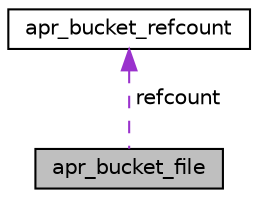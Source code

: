 digraph "apr_bucket_file"
{
  edge [fontname="Helvetica",fontsize="10",labelfontname="Helvetica",labelfontsize="10"];
  node [fontname="Helvetica",fontsize="10",shape=record];
  Node1 [label="apr_bucket_file",height=0.2,width=0.4,color="black", fillcolor="grey75", style="filled", fontcolor="black"];
  Node2 -> Node1 [dir="back",color="darkorchid3",fontsize="10",style="dashed",label=" refcount" ,fontname="Helvetica"];
  Node2 [label="apr_bucket_refcount",height=0.2,width=0.4,color="black", fillcolor="white", style="filled",URL="$structapr__bucket__refcount.html"];
}
